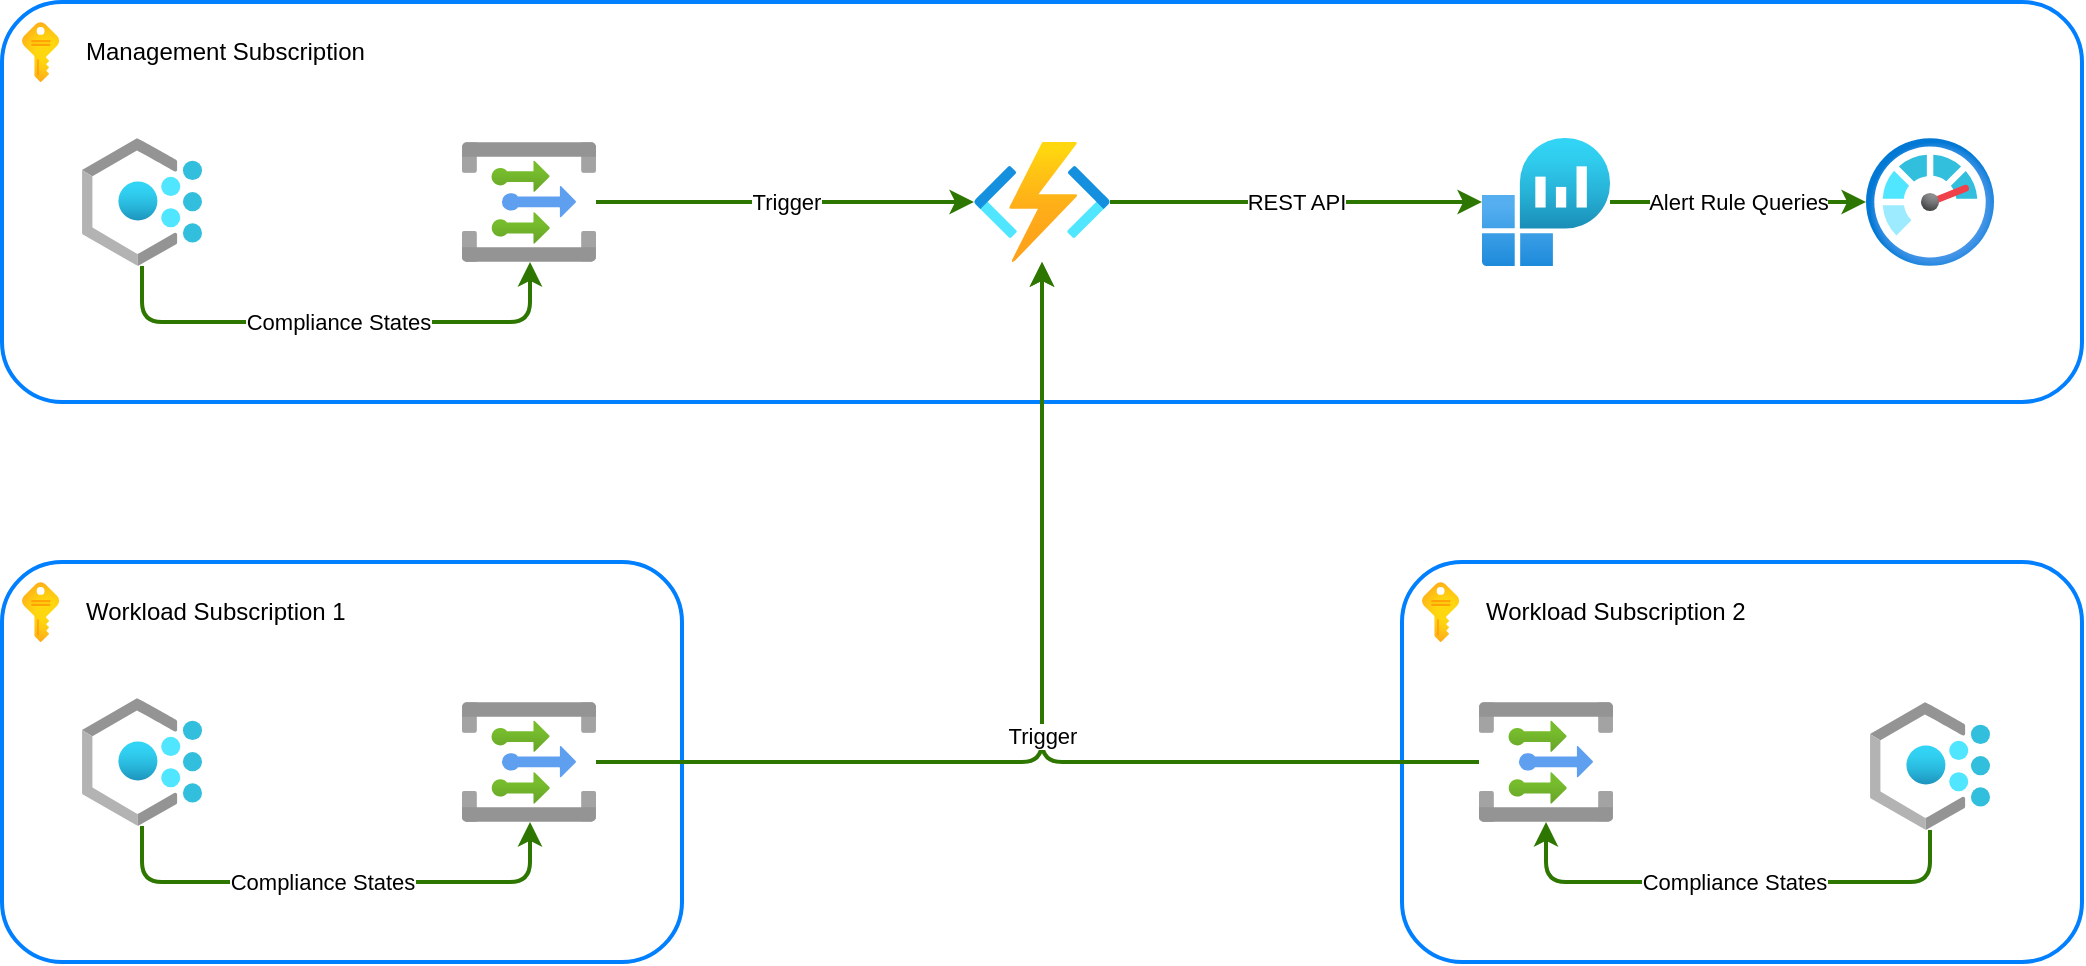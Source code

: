 <mxfile>
    <diagram id="AMw8kOHvN72BYPIgvVda" name="Page-1">
        <mxGraphModel dx="1386" dy="809" grid="1" gridSize="10" guides="1" tooltips="1" connect="1" arrows="1" fold="1" page="1" pageScale="1" pageWidth="1169" pageHeight="827" math="0" shadow="0">
            <root>
                <mxCell id="0"/>
                <mxCell id="1" parent="0"/>
                <mxCell id="2" value="" style="rounded=1;whiteSpace=wrap;html=1;fillColor=none;strokeWidth=2;strokeColor=#007FFF;" vertex="1" parent="1">
                    <mxGeometry x="80" y="200" width="1040" height="200" as="geometry"/>
                </mxCell>
                <mxCell id="3" value="" style="aspect=fixed;html=1;points=[];align=center;image;fontSize=12;image=img/lib/azure2/general/Subscriptions.svg;strokeColor=#007FFF;strokeWidth=2;fillColor=none;" vertex="1" parent="1">
                    <mxGeometry x="90" y="210" width="18.59" height="30" as="geometry"/>
                </mxCell>
                <mxCell id="5" value="Management Subscription" style="text;html=1;strokeColor=none;fillColor=none;align=left;verticalAlign=middle;whiteSpace=wrap;rounded=0;strokeWidth=2;" vertex="1" parent="1">
                    <mxGeometry x="120" y="210" width="180" height="30" as="geometry"/>
                </mxCell>
                <mxCell id="22" value="Compliance States" style="edgeStyle=orthogonalEdgeStyle;html=1;strokeWidth=2;fillColor=#60a917;strokeColor=#2D7600;" edge="1" parent="1" source="6" target="7">
                    <mxGeometry relative="1" as="geometry">
                        <Array as="points">
                            <mxPoint x="150" y="360"/>
                            <mxPoint x="344" y="360"/>
                        </Array>
                    </mxGeometry>
                </mxCell>
                <mxCell id="6" value="" style="aspect=fixed;html=1;points=[];align=center;image;fontSize=12;image=img/lib/azure2/management_governance/Policy.svg;strokeColor=#007FFF;strokeWidth=2;fillColor=none;" vertex="1" parent="1">
                    <mxGeometry x="120" y="268" width="60" height="64" as="geometry"/>
                </mxCell>
                <mxCell id="24" value="Trigger" style="edgeStyle=orthogonalEdgeStyle;html=1;strokeWidth=2;fillColor=#60a917;strokeColor=#2D7600;" edge="1" parent="1" source="7" target="23">
                    <mxGeometry relative="1" as="geometry"/>
                </mxCell>
                <mxCell id="7" value="" style="aspect=fixed;html=1;points=[];align=center;image;fontSize=12;image=img/lib/azure2/integration/Event_Grid_Topics.svg;strokeColor=#007FFF;strokeWidth=2;fillColor=none;" vertex="1" parent="1">
                    <mxGeometry x="310" y="270" width="67" height="60" as="geometry"/>
                </mxCell>
                <mxCell id="8" value="" style="rounded=1;whiteSpace=wrap;html=1;fillColor=none;strokeWidth=2;strokeColor=#007FFF;" vertex="1" parent="1">
                    <mxGeometry x="80" y="480" width="340" height="200" as="geometry"/>
                </mxCell>
                <mxCell id="9" value="" style="aspect=fixed;html=1;points=[];align=center;image;fontSize=12;image=img/lib/azure2/general/Subscriptions.svg;strokeColor=#007FFF;strokeWidth=2;fillColor=none;" vertex="1" parent="1">
                    <mxGeometry x="90" y="490" width="18.59" height="30" as="geometry"/>
                </mxCell>
                <mxCell id="10" value="Workload Subscription 1" style="text;html=1;strokeColor=none;fillColor=none;align=left;verticalAlign=middle;whiteSpace=wrap;rounded=0;strokeWidth=2;" vertex="1" parent="1">
                    <mxGeometry x="120" y="490" width="180" height="30" as="geometry"/>
                </mxCell>
                <mxCell id="18" style="edgeStyle=orthogonalEdgeStyle;html=1;fillColor=#60a917;strokeColor=#2D7600;strokeWidth=2;" edge="1" parent="1" source="11" target="12">
                    <mxGeometry relative="1" as="geometry">
                        <Array as="points">
                            <mxPoint x="150" y="640"/>
                            <mxPoint x="344" y="640"/>
                        </Array>
                    </mxGeometry>
                </mxCell>
                <mxCell id="20" value="Compliance States" style="edgeLabel;html=1;align=center;verticalAlign=middle;resizable=0;points=[];" vertex="1" connectable="0" parent="18">
                    <mxGeometry x="-0.064" relative="1" as="geometry">
                        <mxPoint as="offset"/>
                    </mxGeometry>
                </mxCell>
                <mxCell id="11" value="" style="aspect=fixed;html=1;points=[];align=center;image;fontSize=12;image=img/lib/azure2/management_governance/Policy.svg;strokeColor=#007FFF;strokeWidth=2;fillColor=none;" vertex="1" parent="1">
                    <mxGeometry x="120" y="548" width="60" height="64" as="geometry"/>
                </mxCell>
                <mxCell id="12" value="" style="aspect=fixed;html=1;points=[];align=center;image;fontSize=12;image=img/lib/azure2/integration/Event_Grid_Topics.svg;strokeColor=#007FFF;strokeWidth=2;fillColor=none;" vertex="1" parent="1">
                    <mxGeometry x="310" y="550" width="67" height="60" as="geometry"/>
                </mxCell>
                <mxCell id="13" value="" style="rounded=1;whiteSpace=wrap;html=1;fillColor=none;strokeWidth=2;strokeColor=#007FFF;" vertex="1" parent="1">
                    <mxGeometry x="780" y="480" width="340" height="200" as="geometry"/>
                </mxCell>
                <mxCell id="14" value="" style="aspect=fixed;html=1;points=[];align=center;image;fontSize=12;image=img/lib/azure2/general/Subscriptions.svg;strokeColor=#007FFF;strokeWidth=2;fillColor=none;" vertex="1" parent="1">
                    <mxGeometry x="790" y="490" width="18.59" height="30" as="geometry"/>
                </mxCell>
                <mxCell id="15" value="Workload Subscription 2" style="text;html=1;strokeColor=none;fillColor=none;align=left;verticalAlign=middle;whiteSpace=wrap;rounded=0;strokeWidth=2;" vertex="1" parent="1">
                    <mxGeometry x="820" y="490" width="180" height="30" as="geometry"/>
                </mxCell>
                <mxCell id="21" value="Compliance States" style="edgeStyle=orthogonalEdgeStyle;html=1;strokeWidth=2;fillColor=#60a917;strokeColor=#2D7600;" edge="1" parent="1" source="16" target="17">
                    <mxGeometry relative="1" as="geometry">
                        <Array as="points">
                            <mxPoint x="1044" y="640"/>
                            <mxPoint x="852" y="640"/>
                        </Array>
                    </mxGeometry>
                </mxCell>
                <mxCell id="16" value="" style="aspect=fixed;html=1;points=[];align=center;image;fontSize=12;image=img/lib/azure2/management_governance/Policy.svg;strokeColor=#007FFF;strokeWidth=2;fillColor=none;" vertex="1" parent="1">
                    <mxGeometry x="1014" y="550" width="60" height="64" as="geometry"/>
                </mxCell>
                <mxCell id="31" style="edgeStyle=orthogonalEdgeStyle;html=1;strokeWidth=2;fillColor=#60a917;strokeColor=#2D7600;" edge="1" parent="1" source="17" target="23">
                    <mxGeometry relative="1" as="geometry"/>
                </mxCell>
                <mxCell id="17" value="" style="aspect=fixed;html=1;points=[];align=center;image;fontSize=12;image=img/lib/azure2/integration/Event_Grid_Topics.svg;strokeColor=#007FFF;strokeWidth=2;fillColor=none;" vertex="1" parent="1">
                    <mxGeometry x="818.5" y="550" width="67" height="60" as="geometry"/>
                </mxCell>
                <mxCell id="26" value="REST API" style="edgeStyle=orthogonalEdgeStyle;html=1;strokeWidth=2;fillColor=#60a917;strokeColor=#2D7600;" edge="1" parent="1" source="23" target="25">
                    <mxGeometry relative="1" as="geometry"/>
                </mxCell>
                <mxCell id="23" value="" style="aspect=fixed;html=1;points=[];align=center;image;fontSize=12;image=img/lib/azure2/compute/Function_Apps.svg;strokeColor=#007FFF;strokeWidth=2;fillColor=none;" vertex="1" parent="1">
                    <mxGeometry x="566" y="270" width="68" height="60" as="geometry"/>
                </mxCell>
                <mxCell id="28" value="Alert Rule Queries" style="edgeStyle=orthogonalEdgeStyle;html=1;strokeWidth=2;fillColor=#60a917;strokeColor=#2D7600;" edge="1" parent="1" source="25" target="27">
                    <mxGeometry relative="1" as="geometry"/>
                </mxCell>
                <mxCell id="25" value="" style="aspect=fixed;html=1;points=[];align=center;image;fontSize=12;image=img/lib/azure2/analytics/Log_Analytics_Workspaces.svg;strokeColor=#007FFF;strokeWidth=2;fillColor=none;" vertex="1" parent="1">
                    <mxGeometry x="820" y="268" width="64" height="64" as="geometry"/>
                </mxCell>
                <mxCell id="27" value="" style="aspect=fixed;html=1;points=[];align=center;image;fontSize=12;image=img/lib/azure2/management_governance/Monitor.svg;strokeColor=#007FFF;strokeWidth=2;fillColor=none;" vertex="1" parent="1">
                    <mxGeometry x="1012" y="268" width="64" height="64" as="geometry"/>
                </mxCell>
                <mxCell id="30" value="Trigger" style="edgeStyle=orthogonalEdgeStyle;html=1;strokeWidth=2;fillColor=#60a917;strokeColor=#2D7600;" edge="1" parent="1" source="12" target="23">
                    <mxGeometry relative="1" as="geometry"/>
                </mxCell>
            </root>
        </mxGraphModel>
    </diagram>
</mxfile>
